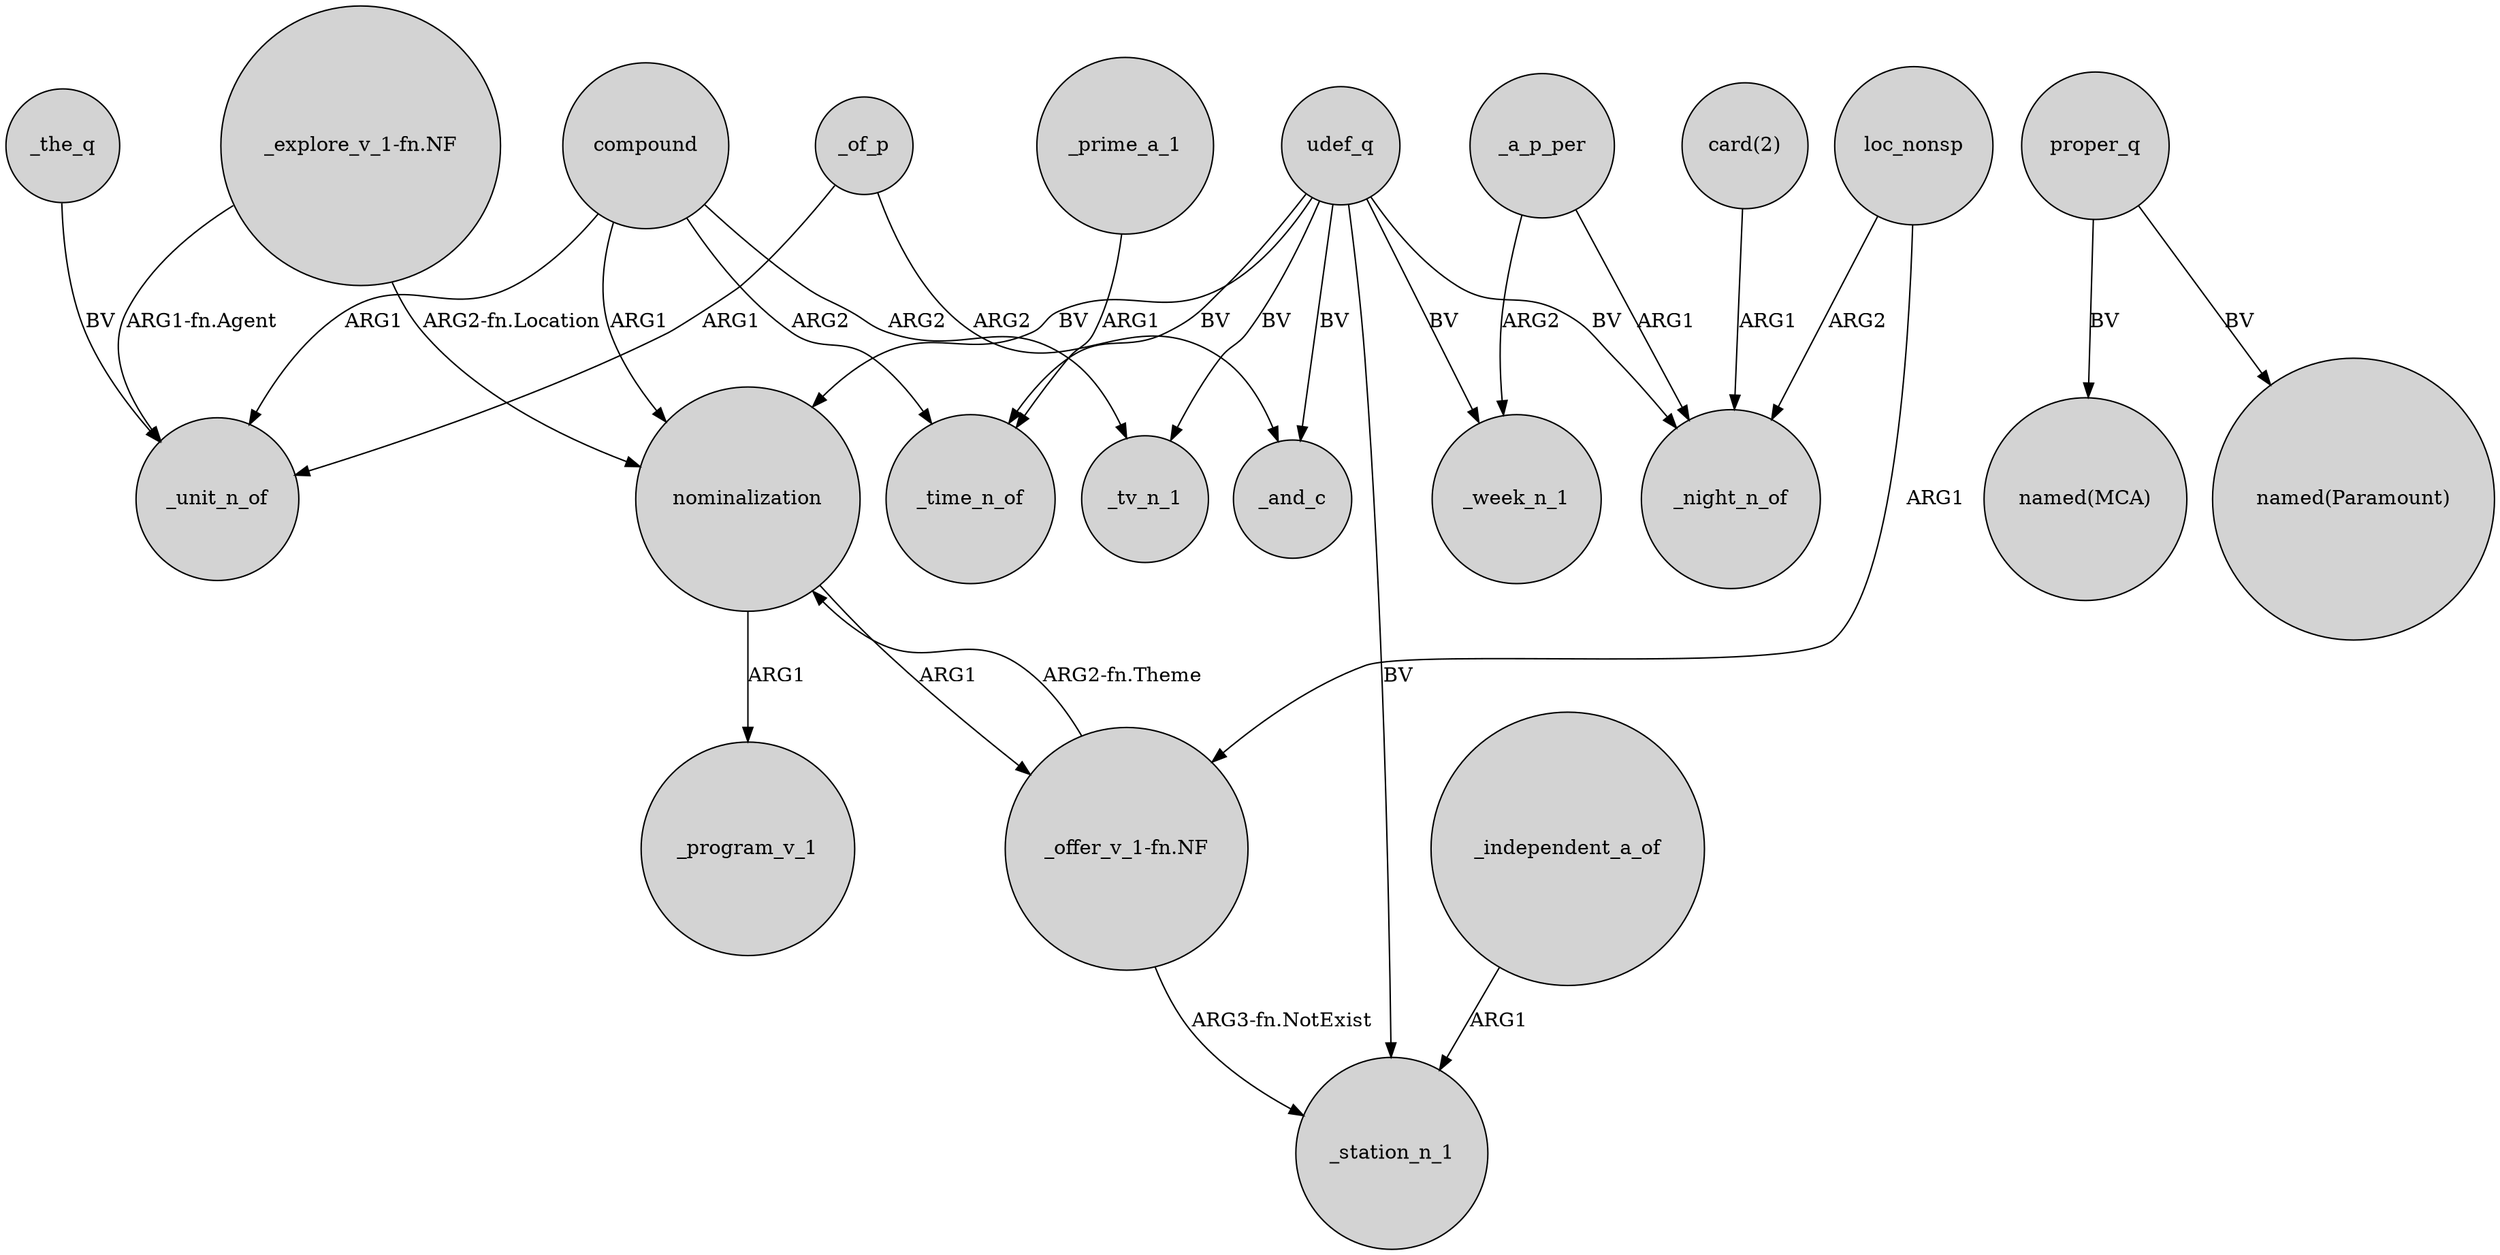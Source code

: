 digraph {
	node [shape=circle style=filled]
	_prime_a_1 -> _time_n_of [label=ARG1]
	"_explore_v_1-fn.NF" -> _unit_n_of [label="ARG1-fn.Agent"]
	compound -> _unit_n_of [label=ARG1]
	compound -> _tv_n_1 [label=ARG2]
	udef_q -> _tv_n_1 [label=BV]
	loc_nonsp -> "_offer_v_1-fn.NF" [label=ARG1]
	_of_p -> _and_c [label=ARG2]
	"_offer_v_1-fn.NF" -> nominalization [label="ARG2-fn.Theme"]
	_a_p_per -> _night_n_of [label=ARG1]
	nominalization -> _program_v_1 [label=ARG1]
	proper_q -> "named(MCA)" [label=BV]
	_independent_a_of -> _station_n_1 [label=ARG1]
	udef_q -> _week_n_1 [label=BV]
	udef_q -> _time_n_of [label=BV]
	proper_q -> "named(Paramount)" [label=BV]
	compound -> _time_n_of [label=ARG2]
	"_explore_v_1-fn.NF" -> nominalization [label="ARG2-fn.Location"]
	udef_q -> nominalization [label=BV]
	udef_q -> _station_n_1 [label=BV]
	"card(2)" -> _night_n_of [label=ARG1]
	loc_nonsp -> _night_n_of [label=ARG2]
	udef_q -> _night_n_of [label=BV]
	nominalization -> "_offer_v_1-fn.NF" [label=ARG1]
	udef_q -> _and_c [label=BV]
	_the_q -> _unit_n_of [label=BV]
	compound -> nominalization [label=ARG1]
	_of_p -> _unit_n_of [label=ARG1]
	_a_p_per -> _week_n_1 [label=ARG2]
	"_offer_v_1-fn.NF" -> _station_n_1 [label="ARG3-fn.NotExist"]
}
